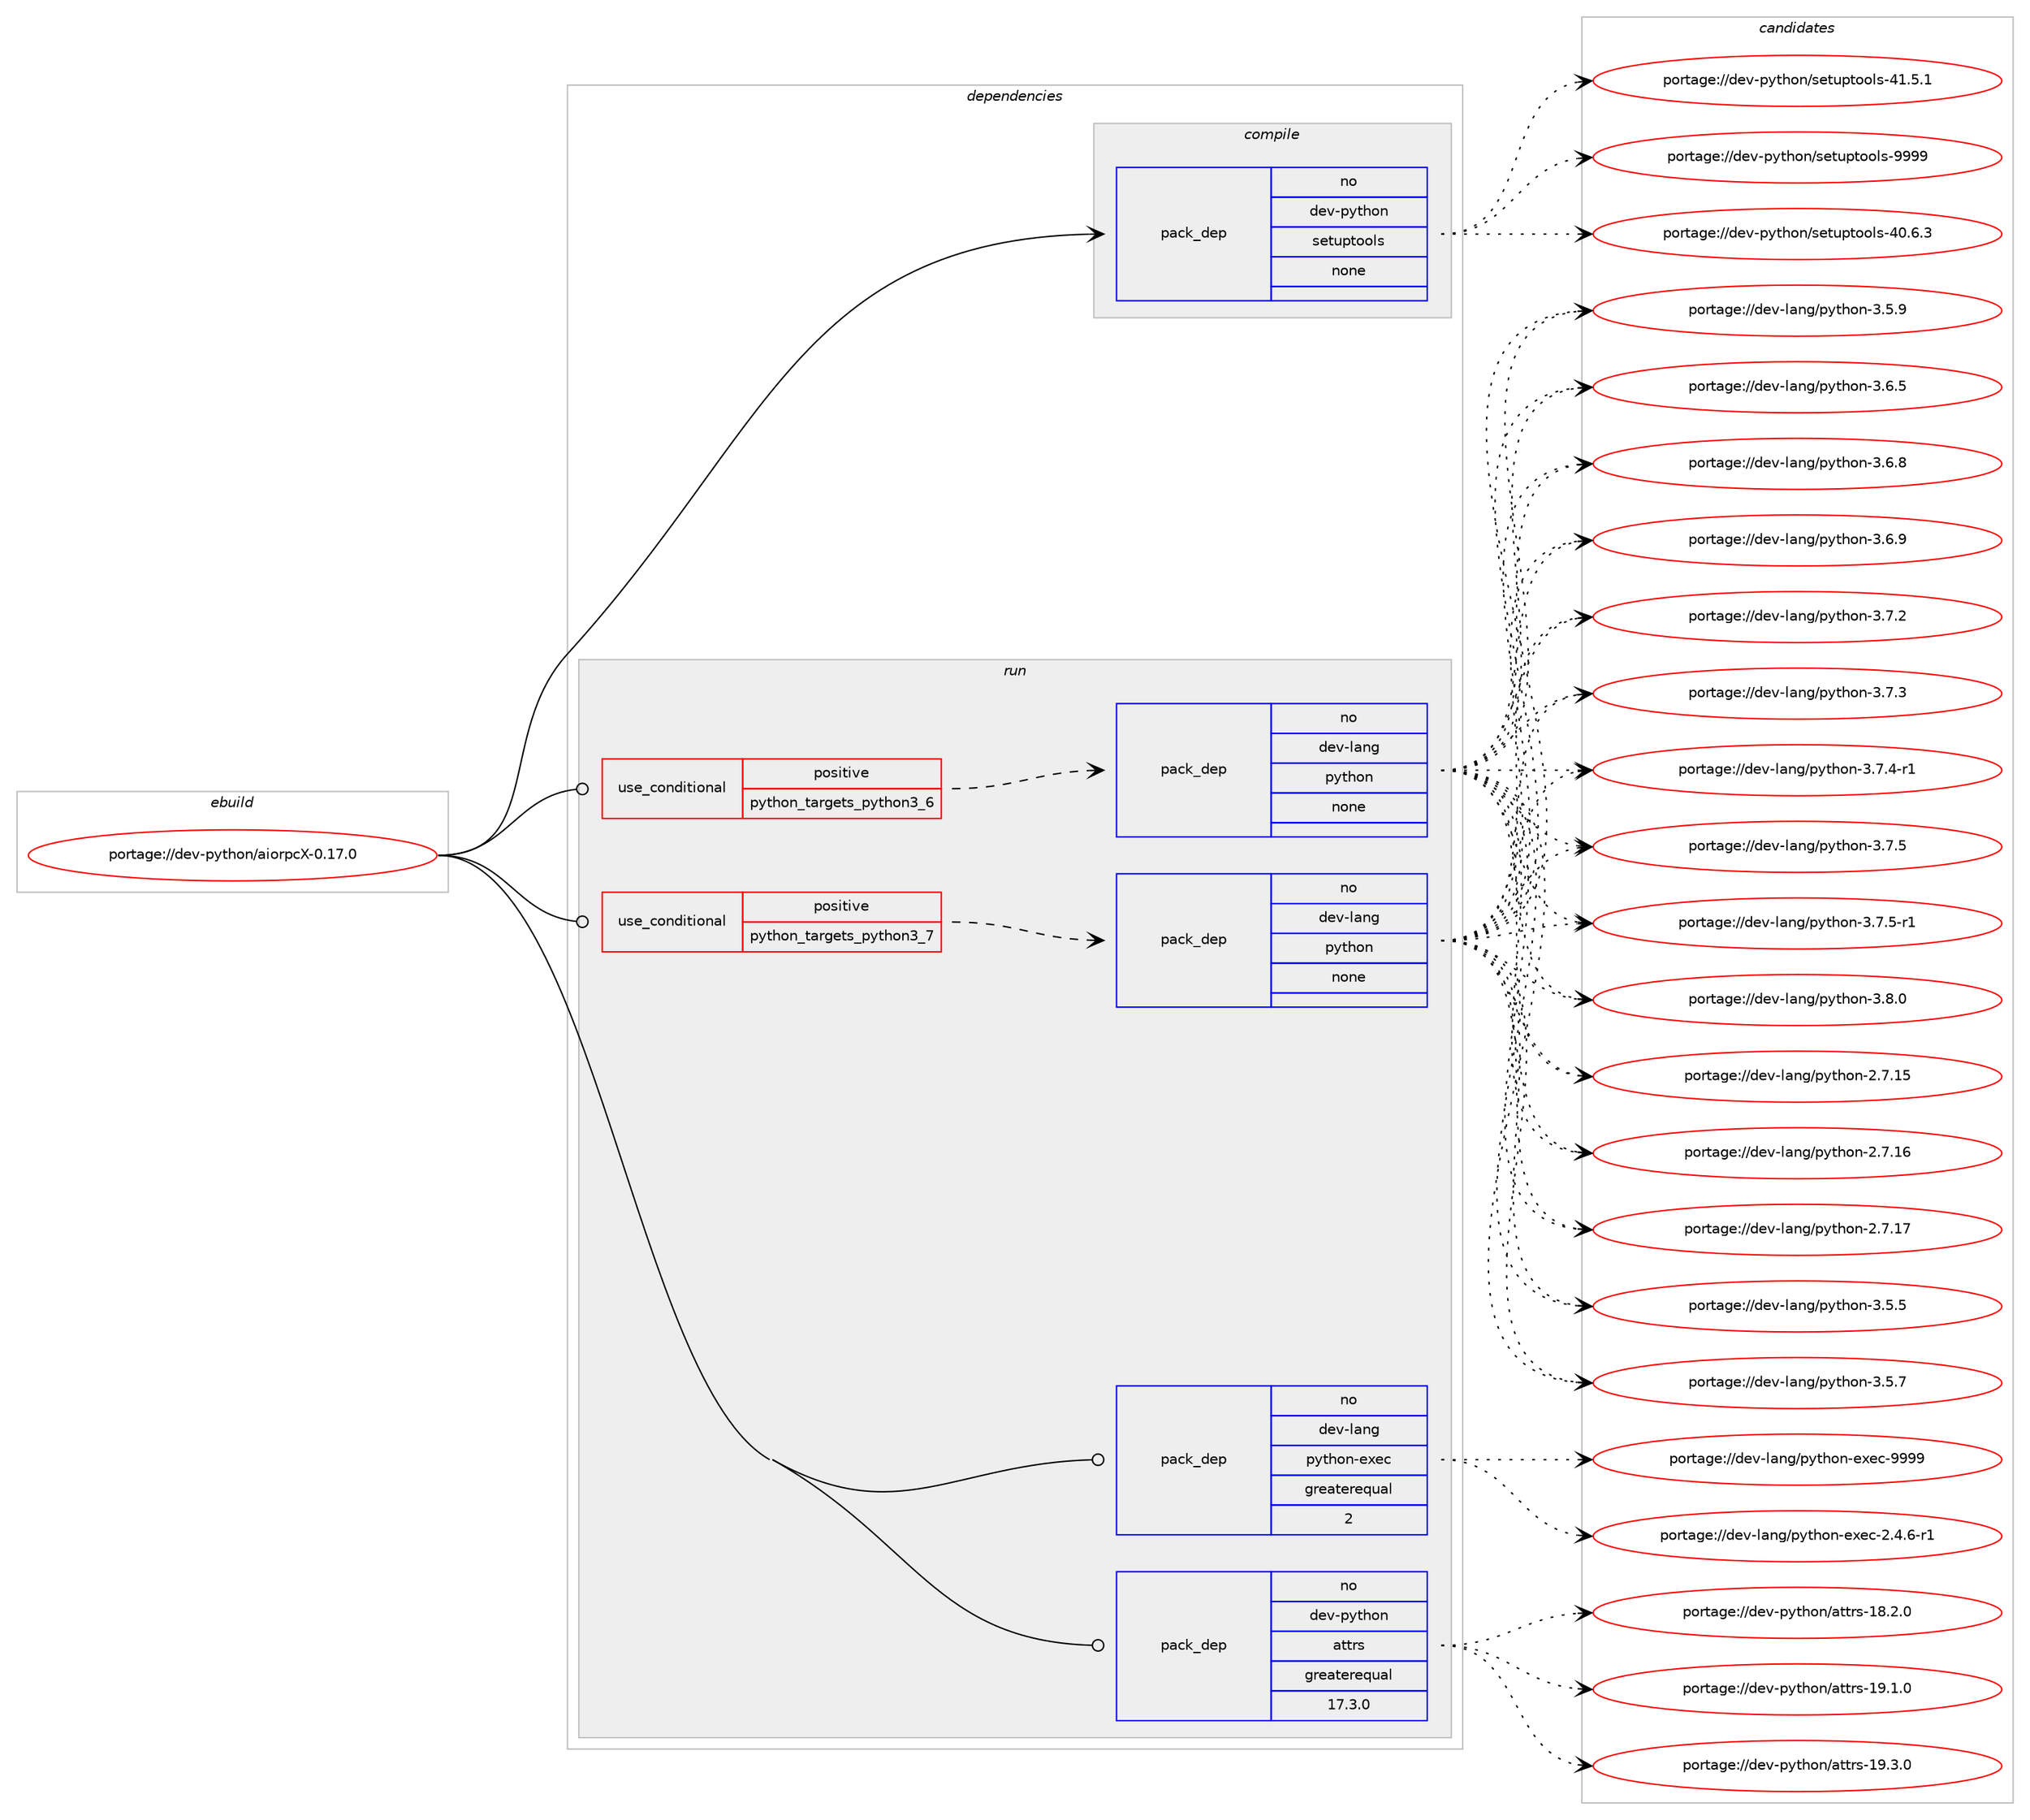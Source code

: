 digraph prolog {

# *************
# Graph options
# *************

newrank=true;
concentrate=true;
compound=true;
graph [rankdir=LR,fontname=Helvetica,fontsize=10,ranksep=1.5];#, ranksep=2.5, nodesep=0.2];
edge  [arrowhead=vee];
node  [fontname=Helvetica,fontsize=10];

# **********
# The ebuild
# **********

subgraph cluster_leftcol {
color=gray;
rank=same;
label=<<i>ebuild</i>>;
id [label="portage://dev-python/aiorpcX-0.17.0", color=red, width=4, href="../dev-python/aiorpcX-0.17.0.svg"];
}

# ****************
# The dependencies
# ****************

subgraph cluster_midcol {
color=gray;
label=<<i>dependencies</i>>;
subgraph cluster_compile {
fillcolor="#eeeeee";
style=filled;
label=<<i>compile</i>>;
subgraph pack100205 {
dependency128795 [label=<<TABLE BORDER="0" CELLBORDER="1" CELLSPACING="0" CELLPADDING="4" WIDTH="220"><TR><TD ROWSPAN="6" CELLPADDING="30">pack_dep</TD></TR><TR><TD WIDTH="110">no</TD></TR><TR><TD>dev-python</TD></TR><TR><TD>setuptools</TD></TR><TR><TD>none</TD></TR><TR><TD></TD></TR></TABLE>>, shape=none, color=blue];
}
id:e -> dependency128795:w [weight=20,style="solid",arrowhead="vee"];
}
subgraph cluster_compileandrun {
fillcolor="#eeeeee";
style=filled;
label=<<i>compile and run</i>>;
}
subgraph cluster_run {
fillcolor="#eeeeee";
style=filled;
label=<<i>run</i>>;
subgraph cond25287 {
dependency128796 [label=<<TABLE BORDER="0" CELLBORDER="1" CELLSPACING="0" CELLPADDING="4"><TR><TD ROWSPAN="3" CELLPADDING="10">use_conditional</TD></TR><TR><TD>positive</TD></TR><TR><TD>python_targets_python3_6</TD></TR></TABLE>>, shape=none, color=red];
subgraph pack100206 {
dependency128797 [label=<<TABLE BORDER="0" CELLBORDER="1" CELLSPACING="0" CELLPADDING="4" WIDTH="220"><TR><TD ROWSPAN="6" CELLPADDING="30">pack_dep</TD></TR><TR><TD WIDTH="110">no</TD></TR><TR><TD>dev-lang</TD></TR><TR><TD>python</TD></TR><TR><TD>none</TD></TR><TR><TD></TD></TR></TABLE>>, shape=none, color=blue];
}
dependency128796:e -> dependency128797:w [weight=20,style="dashed",arrowhead="vee"];
}
id:e -> dependency128796:w [weight=20,style="solid",arrowhead="odot"];
subgraph cond25288 {
dependency128798 [label=<<TABLE BORDER="0" CELLBORDER="1" CELLSPACING="0" CELLPADDING="4"><TR><TD ROWSPAN="3" CELLPADDING="10">use_conditional</TD></TR><TR><TD>positive</TD></TR><TR><TD>python_targets_python3_7</TD></TR></TABLE>>, shape=none, color=red];
subgraph pack100207 {
dependency128799 [label=<<TABLE BORDER="0" CELLBORDER="1" CELLSPACING="0" CELLPADDING="4" WIDTH="220"><TR><TD ROWSPAN="6" CELLPADDING="30">pack_dep</TD></TR><TR><TD WIDTH="110">no</TD></TR><TR><TD>dev-lang</TD></TR><TR><TD>python</TD></TR><TR><TD>none</TD></TR><TR><TD></TD></TR></TABLE>>, shape=none, color=blue];
}
dependency128798:e -> dependency128799:w [weight=20,style="dashed",arrowhead="vee"];
}
id:e -> dependency128798:w [weight=20,style="solid",arrowhead="odot"];
subgraph pack100208 {
dependency128800 [label=<<TABLE BORDER="0" CELLBORDER="1" CELLSPACING="0" CELLPADDING="4" WIDTH="220"><TR><TD ROWSPAN="6" CELLPADDING="30">pack_dep</TD></TR><TR><TD WIDTH="110">no</TD></TR><TR><TD>dev-lang</TD></TR><TR><TD>python-exec</TD></TR><TR><TD>greaterequal</TD></TR><TR><TD>2</TD></TR></TABLE>>, shape=none, color=blue];
}
id:e -> dependency128800:w [weight=20,style="solid",arrowhead="odot"];
subgraph pack100209 {
dependency128801 [label=<<TABLE BORDER="0" CELLBORDER="1" CELLSPACING="0" CELLPADDING="4" WIDTH="220"><TR><TD ROWSPAN="6" CELLPADDING="30">pack_dep</TD></TR><TR><TD WIDTH="110">no</TD></TR><TR><TD>dev-python</TD></TR><TR><TD>attrs</TD></TR><TR><TD>greaterequal</TD></TR><TR><TD>17.3.0</TD></TR></TABLE>>, shape=none, color=blue];
}
id:e -> dependency128801:w [weight=20,style="solid",arrowhead="odot"];
}
}

# **************
# The candidates
# **************

subgraph cluster_choices {
rank=same;
color=gray;
label=<<i>candidates</i>>;

subgraph choice100205 {
color=black;
nodesep=1;
choiceportage100101118451121211161041111104711510111611711211611111110811545524846544651 [label="portage://dev-python/setuptools-40.6.3", color=red, width=4,href="../dev-python/setuptools-40.6.3.svg"];
choiceportage100101118451121211161041111104711510111611711211611111110811545524946534649 [label="portage://dev-python/setuptools-41.5.1", color=red, width=4,href="../dev-python/setuptools-41.5.1.svg"];
choiceportage10010111845112121116104111110471151011161171121161111111081154557575757 [label="portage://dev-python/setuptools-9999", color=red, width=4,href="../dev-python/setuptools-9999.svg"];
dependency128795:e -> choiceportage100101118451121211161041111104711510111611711211611111110811545524846544651:w [style=dotted,weight="100"];
dependency128795:e -> choiceportage100101118451121211161041111104711510111611711211611111110811545524946534649:w [style=dotted,weight="100"];
dependency128795:e -> choiceportage10010111845112121116104111110471151011161171121161111111081154557575757:w [style=dotted,weight="100"];
}
subgraph choice100206 {
color=black;
nodesep=1;
choiceportage10010111845108971101034711212111610411111045504655464953 [label="portage://dev-lang/python-2.7.15", color=red, width=4,href="../dev-lang/python-2.7.15.svg"];
choiceportage10010111845108971101034711212111610411111045504655464954 [label="portage://dev-lang/python-2.7.16", color=red, width=4,href="../dev-lang/python-2.7.16.svg"];
choiceportage10010111845108971101034711212111610411111045504655464955 [label="portage://dev-lang/python-2.7.17", color=red, width=4,href="../dev-lang/python-2.7.17.svg"];
choiceportage100101118451089711010347112121116104111110455146534653 [label="portage://dev-lang/python-3.5.5", color=red, width=4,href="../dev-lang/python-3.5.5.svg"];
choiceportage100101118451089711010347112121116104111110455146534655 [label="portage://dev-lang/python-3.5.7", color=red, width=4,href="../dev-lang/python-3.5.7.svg"];
choiceportage100101118451089711010347112121116104111110455146534657 [label="portage://dev-lang/python-3.5.9", color=red, width=4,href="../dev-lang/python-3.5.9.svg"];
choiceportage100101118451089711010347112121116104111110455146544653 [label="portage://dev-lang/python-3.6.5", color=red, width=4,href="../dev-lang/python-3.6.5.svg"];
choiceportage100101118451089711010347112121116104111110455146544656 [label="portage://dev-lang/python-3.6.8", color=red, width=4,href="../dev-lang/python-3.6.8.svg"];
choiceportage100101118451089711010347112121116104111110455146544657 [label="portage://dev-lang/python-3.6.9", color=red, width=4,href="../dev-lang/python-3.6.9.svg"];
choiceportage100101118451089711010347112121116104111110455146554650 [label="portage://dev-lang/python-3.7.2", color=red, width=4,href="../dev-lang/python-3.7.2.svg"];
choiceportage100101118451089711010347112121116104111110455146554651 [label="portage://dev-lang/python-3.7.3", color=red, width=4,href="../dev-lang/python-3.7.3.svg"];
choiceportage1001011184510897110103471121211161041111104551465546524511449 [label="portage://dev-lang/python-3.7.4-r1", color=red, width=4,href="../dev-lang/python-3.7.4-r1.svg"];
choiceportage100101118451089711010347112121116104111110455146554653 [label="portage://dev-lang/python-3.7.5", color=red, width=4,href="../dev-lang/python-3.7.5.svg"];
choiceportage1001011184510897110103471121211161041111104551465546534511449 [label="portage://dev-lang/python-3.7.5-r1", color=red, width=4,href="../dev-lang/python-3.7.5-r1.svg"];
choiceportage100101118451089711010347112121116104111110455146564648 [label="portage://dev-lang/python-3.8.0", color=red, width=4,href="../dev-lang/python-3.8.0.svg"];
dependency128797:e -> choiceportage10010111845108971101034711212111610411111045504655464953:w [style=dotted,weight="100"];
dependency128797:e -> choiceportage10010111845108971101034711212111610411111045504655464954:w [style=dotted,weight="100"];
dependency128797:e -> choiceportage10010111845108971101034711212111610411111045504655464955:w [style=dotted,weight="100"];
dependency128797:e -> choiceportage100101118451089711010347112121116104111110455146534653:w [style=dotted,weight="100"];
dependency128797:e -> choiceportage100101118451089711010347112121116104111110455146534655:w [style=dotted,weight="100"];
dependency128797:e -> choiceportage100101118451089711010347112121116104111110455146534657:w [style=dotted,weight="100"];
dependency128797:e -> choiceportage100101118451089711010347112121116104111110455146544653:w [style=dotted,weight="100"];
dependency128797:e -> choiceportage100101118451089711010347112121116104111110455146544656:w [style=dotted,weight="100"];
dependency128797:e -> choiceportage100101118451089711010347112121116104111110455146544657:w [style=dotted,weight="100"];
dependency128797:e -> choiceportage100101118451089711010347112121116104111110455146554650:w [style=dotted,weight="100"];
dependency128797:e -> choiceportage100101118451089711010347112121116104111110455146554651:w [style=dotted,weight="100"];
dependency128797:e -> choiceportage1001011184510897110103471121211161041111104551465546524511449:w [style=dotted,weight="100"];
dependency128797:e -> choiceportage100101118451089711010347112121116104111110455146554653:w [style=dotted,weight="100"];
dependency128797:e -> choiceportage1001011184510897110103471121211161041111104551465546534511449:w [style=dotted,weight="100"];
dependency128797:e -> choiceportage100101118451089711010347112121116104111110455146564648:w [style=dotted,weight="100"];
}
subgraph choice100207 {
color=black;
nodesep=1;
choiceportage10010111845108971101034711212111610411111045504655464953 [label="portage://dev-lang/python-2.7.15", color=red, width=4,href="../dev-lang/python-2.7.15.svg"];
choiceportage10010111845108971101034711212111610411111045504655464954 [label="portage://dev-lang/python-2.7.16", color=red, width=4,href="../dev-lang/python-2.7.16.svg"];
choiceportage10010111845108971101034711212111610411111045504655464955 [label="portage://dev-lang/python-2.7.17", color=red, width=4,href="../dev-lang/python-2.7.17.svg"];
choiceportage100101118451089711010347112121116104111110455146534653 [label="portage://dev-lang/python-3.5.5", color=red, width=4,href="../dev-lang/python-3.5.5.svg"];
choiceportage100101118451089711010347112121116104111110455146534655 [label="portage://dev-lang/python-3.5.7", color=red, width=4,href="../dev-lang/python-3.5.7.svg"];
choiceportage100101118451089711010347112121116104111110455146534657 [label="portage://dev-lang/python-3.5.9", color=red, width=4,href="../dev-lang/python-3.5.9.svg"];
choiceportage100101118451089711010347112121116104111110455146544653 [label="portage://dev-lang/python-3.6.5", color=red, width=4,href="../dev-lang/python-3.6.5.svg"];
choiceportage100101118451089711010347112121116104111110455146544656 [label="portage://dev-lang/python-3.6.8", color=red, width=4,href="../dev-lang/python-3.6.8.svg"];
choiceportage100101118451089711010347112121116104111110455146544657 [label="portage://dev-lang/python-3.6.9", color=red, width=4,href="../dev-lang/python-3.6.9.svg"];
choiceportage100101118451089711010347112121116104111110455146554650 [label="portage://dev-lang/python-3.7.2", color=red, width=4,href="../dev-lang/python-3.7.2.svg"];
choiceportage100101118451089711010347112121116104111110455146554651 [label="portage://dev-lang/python-3.7.3", color=red, width=4,href="../dev-lang/python-3.7.3.svg"];
choiceportage1001011184510897110103471121211161041111104551465546524511449 [label="portage://dev-lang/python-3.7.4-r1", color=red, width=4,href="../dev-lang/python-3.7.4-r1.svg"];
choiceportage100101118451089711010347112121116104111110455146554653 [label="portage://dev-lang/python-3.7.5", color=red, width=4,href="../dev-lang/python-3.7.5.svg"];
choiceportage1001011184510897110103471121211161041111104551465546534511449 [label="portage://dev-lang/python-3.7.5-r1", color=red, width=4,href="../dev-lang/python-3.7.5-r1.svg"];
choiceportage100101118451089711010347112121116104111110455146564648 [label="portage://dev-lang/python-3.8.0", color=red, width=4,href="../dev-lang/python-3.8.0.svg"];
dependency128799:e -> choiceportage10010111845108971101034711212111610411111045504655464953:w [style=dotted,weight="100"];
dependency128799:e -> choiceportage10010111845108971101034711212111610411111045504655464954:w [style=dotted,weight="100"];
dependency128799:e -> choiceportage10010111845108971101034711212111610411111045504655464955:w [style=dotted,weight="100"];
dependency128799:e -> choiceportage100101118451089711010347112121116104111110455146534653:w [style=dotted,weight="100"];
dependency128799:e -> choiceportage100101118451089711010347112121116104111110455146534655:w [style=dotted,weight="100"];
dependency128799:e -> choiceportage100101118451089711010347112121116104111110455146534657:w [style=dotted,weight="100"];
dependency128799:e -> choiceportage100101118451089711010347112121116104111110455146544653:w [style=dotted,weight="100"];
dependency128799:e -> choiceportage100101118451089711010347112121116104111110455146544656:w [style=dotted,weight="100"];
dependency128799:e -> choiceportage100101118451089711010347112121116104111110455146544657:w [style=dotted,weight="100"];
dependency128799:e -> choiceportage100101118451089711010347112121116104111110455146554650:w [style=dotted,weight="100"];
dependency128799:e -> choiceportage100101118451089711010347112121116104111110455146554651:w [style=dotted,weight="100"];
dependency128799:e -> choiceportage1001011184510897110103471121211161041111104551465546524511449:w [style=dotted,weight="100"];
dependency128799:e -> choiceportage100101118451089711010347112121116104111110455146554653:w [style=dotted,weight="100"];
dependency128799:e -> choiceportage1001011184510897110103471121211161041111104551465546534511449:w [style=dotted,weight="100"];
dependency128799:e -> choiceportage100101118451089711010347112121116104111110455146564648:w [style=dotted,weight="100"];
}
subgraph choice100208 {
color=black;
nodesep=1;
choiceportage10010111845108971101034711212111610411111045101120101994550465246544511449 [label="portage://dev-lang/python-exec-2.4.6-r1", color=red, width=4,href="../dev-lang/python-exec-2.4.6-r1.svg"];
choiceportage10010111845108971101034711212111610411111045101120101994557575757 [label="portage://dev-lang/python-exec-9999", color=red, width=4,href="../dev-lang/python-exec-9999.svg"];
dependency128800:e -> choiceportage10010111845108971101034711212111610411111045101120101994550465246544511449:w [style=dotted,weight="100"];
dependency128800:e -> choiceportage10010111845108971101034711212111610411111045101120101994557575757:w [style=dotted,weight="100"];
}
subgraph choice100209 {
color=black;
nodesep=1;
choiceportage10010111845112121116104111110479711611611411545495646504648 [label="portage://dev-python/attrs-18.2.0", color=red, width=4,href="../dev-python/attrs-18.2.0.svg"];
choiceportage10010111845112121116104111110479711611611411545495746494648 [label="portage://dev-python/attrs-19.1.0", color=red, width=4,href="../dev-python/attrs-19.1.0.svg"];
choiceportage10010111845112121116104111110479711611611411545495746514648 [label="portage://dev-python/attrs-19.3.0", color=red, width=4,href="../dev-python/attrs-19.3.0.svg"];
dependency128801:e -> choiceportage10010111845112121116104111110479711611611411545495646504648:w [style=dotted,weight="100"];
dependency128801:e -> choiceportage10010111845112121116104111110479711611611411545495746494648:w [style=dotted,weight="100"];
dependency128801:e -> choiceportage10010111845112121116104111110479711611611411545495746514648:w [style=dotted,weight="100"];
}
}

}
